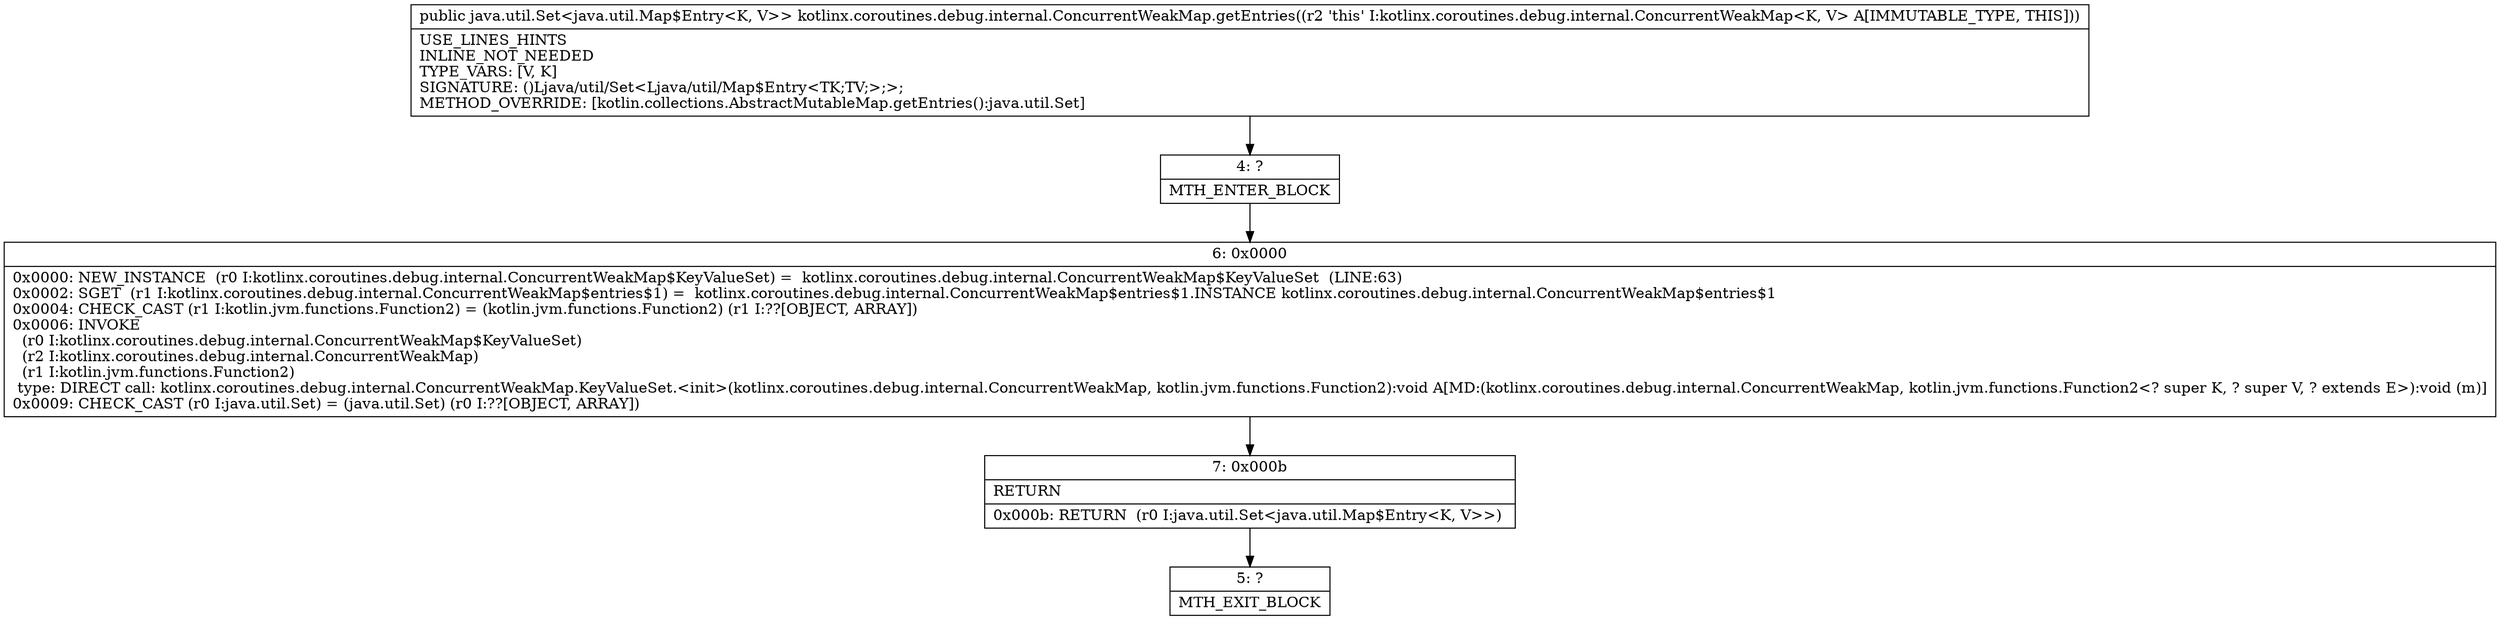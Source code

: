 digraph "CFG forkotlinx.coroutines.debug.internal.ConcurrentWeakMap.getEntries()Ljava\/util\/Set;" {
Node_4 [shape=record,label="{4\:\ ?|MTH_ENTER_BLOCK\l}"];
Node_6 [shape=record,label="{6\:\ 0x0000|0x0000: NEW_INSTANCE  (r0 I:kotlinx.coroutines.debug.internal.ConcurrentWeakMap$KeyValueSet) =  kotlinx.coroutines.debug.internal.ConcurrentWeakMap$KeyValueSet  (LINE:63)\l0x0002: SGET  (r1 I:kotlinx.coroutines.debug.internal.ConcurrentWeakMap$entries$1) =  kotlinx.coroutines.debug.internal.ConcurrentWeakMap$entries$1.INSTANCE kotlinx.coroutines.debug.internal.ConcurrentWeakMap$entries$1 \l0x0004: CHECK_CAST (r1 I:kotlin.jvm.functions.Function2) = (kotlin.jvm.functions.Function2) (r1 I:??[OBJECT, ARRAY]) \l0x0006: INVOKE  \l  (r0 I:kotlinx.coroutines.debug.internal.ConcurrentWeakMap$KeyValueSet)\l  (r2 I:kotlinx.coroutines.debug.internal.ConcurrentWeakMap)\l  (r1 I:kotlin.jvm.functions.Function2)\l type: DIRECT call: kotlinx.coroutines.debug.internal.ConcurrentWeakMap.KeyValueSet.\<init\>(kotlinx.coroutines.debug.internal.ConcurrentWeakMap, kotlin.jvm.functions.Function2):void A[MD:(kotlinx.coroutines.debug.internal.ConcurrentWeakMap, kotlin.jvm.functions.Function2\<? super K, ? super V, ? extends E\>):void (m)]\l0x0009: CHECK_CAST (r0 I:java.util.Set) = (java.util.Set) (r0 I:??[OBJECT, ARRAY]) \l}"];
Node_7 [shape=record,label="{7\:\ 0x000b|RETURN\l|0x000b: RETURN  (r0 I:java.util.Set\<java.util.Map$Entry\<K, V\>\>) \l}"];
Node_5 [shape=record,label="{5\:\ ?|MTH_EXIT_BLOCK\l}"];
MethodNode[shape=record,label="{public java.util.Set\<java.util.Map$Entry\<K, V\>\> kotlinx.coroutines.debug.internal.ConcurrentWeakMap.getEntries((r2 'this' I:kotlinx.coroutines.debug.internal.ConcurrentWeakMap\<K, V\> A[IMMUTABLE_TYPE, THIS]))  | USE_LINES_HINTS\lINLINE_NOT_NEEDED\lTYPE_VARS: [V, K]\lSIGNATURE: ()Ljava\/util\/Set\<Ljava\/util\/Map$Entry\<TK;TV;\>;\>;\lMETHOD_OVERRIDE: [kotlin.collections.AbstractMutableMap.getEntries():java.util.Set]\l}"];
MethodNode -> Node_4;Node_4 -> Node_6;
Node_6 -> Node_7;
Node_7 -> Node_5;
}

